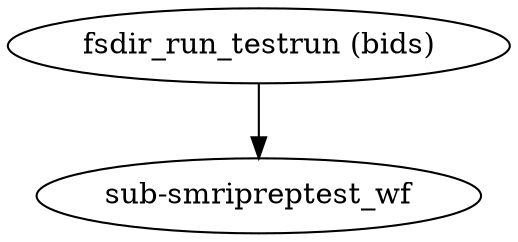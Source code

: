 strict digraph {
"fsdir_run_testrun (bids)";
"sub-smripreptest_wf";
"fsdir_run_testrun (bids)" -> "sub-smripreptest_wf";
}
